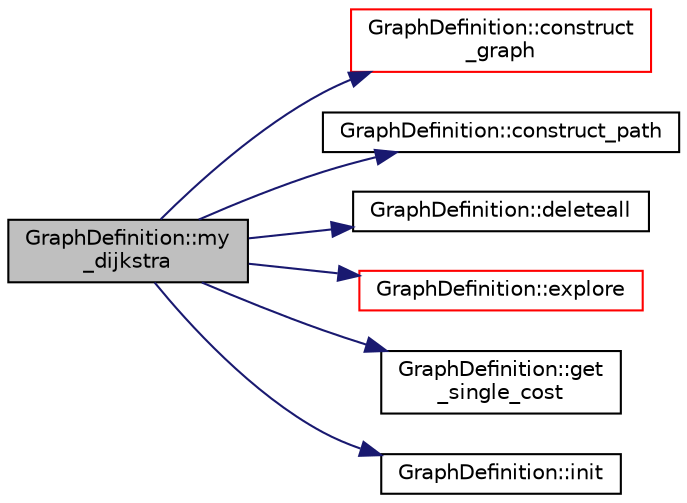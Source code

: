 digraph "GraphDefinition::my_dijkstra"
{
  edge [fontname="Helvetica",fontsize="10",labelfontname="Helvetica",labelfontsize="10"];
  node [fontname="Helvetica",fontsize="10",shape=record];
  rankdir="LR";
  Node85 [label="GraphDefinition::my\l_dijkstra",height=0.2,width=0.4,color="black", fillcolor="grey75", style="filled", fontcolor="black"];
  Node85 -> Node86 [color="midnightblue",fontsize="10",style="solid",fontname="Helvetica"];
  Node86 [label="GraphDefinition::construct\l_graph",height=0.2,width=0.4,color="red", fillcolor="white", style="filled",URL="$classGraphDefinition.html#a1aa3daf43141bf0ad05ed930b3442e50"];
  Node85 -> Node88 [color="midnightblue",fontsize="10",style="solid",fontname="Helvetica"];
  Node88 [label="GraphDefinition::construct_path",height=0.2,width=0.4,color="black", fillcolor="white", style="filled",URL="$classGraphDefinition.html#aae25250b66a74072f49b3d9dd5ff32f4"];
  Node85 -> Node89 [color="midnightblue",fontsize="10",style="solid",fontname="Helvetica"];
  Node89 [label="GraphDefinition::deleteall",height=0.2,width=0.4,color="black", fillcolor="white", style="filled",URL="$classGraphDefinition.html#af4332db6712526c0107fccec9b0bfe28"];
  Node85 -> Node90 [color="midnightblue",fontsize="10",style="solid",fontname="Helvetica"];
  Node90 [label="GraphDefinition::explore",height=0.2,width=0.4,color="red", fillcolor="white", style="filled",URL="$classGraphDefinition.html#afe8e91e384c9d2015ac1af93f542a473"];
  Node85 -> Node92 [color="midnightblue",fontsize="10",style="solid",fontname="Helvetica"];
  Node92 [label="GraphDefinition::get\l_single_cost",height=0.2,width=0.4,color="black", fillcolor="white", style="filled",URL="$classGraphDefinition.html#a36a9e3ad4ef4fffea80a2d5abe2ff87a"];
  Node85 -> Node93 [color="midnightblue",fontsize="10",style="solid",fontname="Helvetica"];
  Node93 [label="GraphDefinition::init",height=0.2,width=0.4,color="black", fillcolor="white", style="filled",URL="$classGraphDefinition.html#a7318fb4906c06f0cb4417ea1c09f665a"];
}
